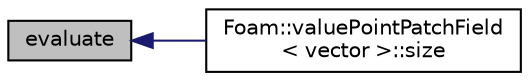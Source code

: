 digraph "evaluate"
{
  bgcolor="transparent";
  edge [fontname="Helvetica",fontsize="10",labelfontname="Helvetica",labelfontsize="10"];
  node [fontname="Helvetica",fontsize="10",shape=record];
  rankdir="LR";
  Node87 [label="evaluate",height=0.2,width=0.4,color="black", fillcolor="grey75", style="filled", fontcolor="black"];
  Node87 -> Node88 [dir="back",color="midnightblue",fontsize="10",style="solid",fontname="Helvetica"];
  Node88 [label="Foam::valuePointPatchField\l\< vector \>::size",height=0.2,width=0.4,color="black",URL="$a27681.html#a9facbf0a118d395c89884e45a5ca4e4b",tooltip="Return size. "];
}
